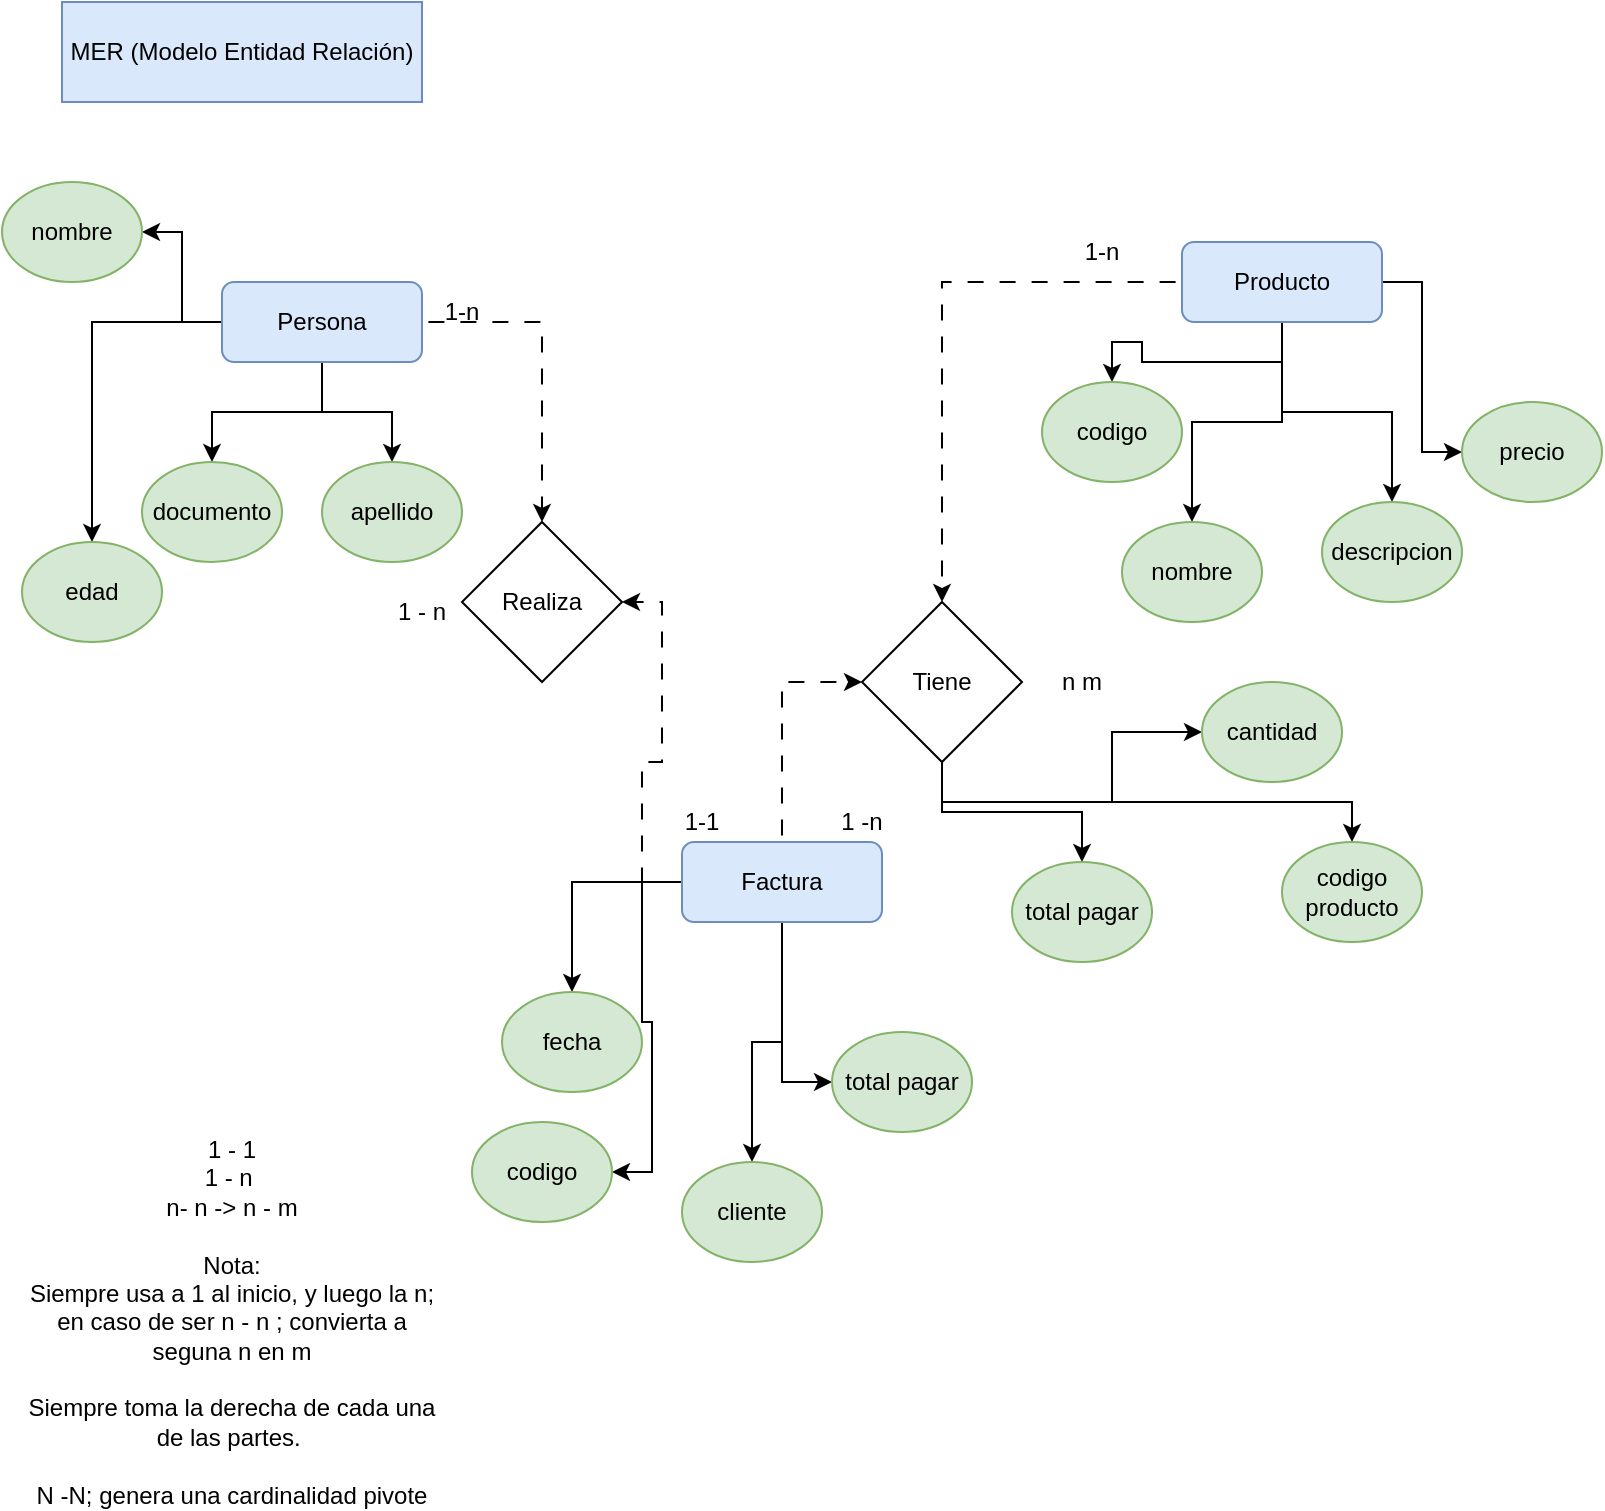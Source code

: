 <mxfile version="28.1.0">
  <diagram id="BtiC4wk0ZQQSJnXzYJDk" name="Página-1">
    <mxGraphModel dx="1097" dy="693" grid="1" gridSize="10" guides="1" tooltips="1" connect="1" arrows="1" fold="1" page="1" pageScale="1" pageWidth="850" pageHeight="1100" math="0" shadow="0">
      <root>
        <mxCell id="0" />
        <mxCell id="1" parent="0" />
        <mxCell id="W_ts69IYHslcQruZLMYk-1" value="MER (Modelo Entidad Relación)" style="text;html=1;align=center;verticalAlign=middle;whiteSpace=wrap;rounded=0;fillColor=#dae8fc;strokeColor=#6c8ebf;" vertex="1" parent="1">
          <mxGeometry x="40" y="30" width="180" height="50" as="geometry" />
        </mxCell>
        <mxCell id="W_ts69IYHslcQruZLMYk-5" value="" style="edgeStyle=orthogonalEdgeStyle;rounded=0;orthogonalLoop=1;jettySize=auto;html=1;" edge="1" parent="1" source="W_ts69IYHslcQruZLMYk-2" target="W_ts69IYHslcQruZLMYk-4">
          <mxGeometry relative="1" as="geometry" />
        </mxCell>
        <mxCell id="W_ts69IYHslcQruZLMYk-9" style="edgeStyle=orthogonalEdgeStyle;rounded=0;orthogonalLoop=1;jettySize=auto;html=1;" edge="1" parent="1" source="W_ts69IYHslcQruZLMYk-2" target="W_ts69IYHslcQruZLMYk-8">
          <mxGeometry relative="1" as="geometry" />
        </mxCell>
        <mxCell id="W_ts69IYHslcQruZLMYk-10" style="edgeStyle=orthogonalEdgeStyle;rounded=0;orthogonalLoop=1;jettySize=auto;html=1;" edge="1" parent="1" source="W_ts69IYHslcQruZLMYk-2" target="W_ts69IYHslcQruZLMYk-7">
          <mxGeometry relative="1" as="geometry" />
        </mxCell>
        <mxCell id="W_ts69IYHslcQruZLMYk-11" style="edgeStyle=orthogonalEdgeStyle;rounded=0;orthogonalLoop=1;jettySize=auto;html=1;" edge="1" parent="1" source="W_ts69IYHslcQruZLMYk-2" target="W_ts69IYHslcQruZLMYk-6">
          <mxGeometry relative="1" as="geometry" />
        </mxCell>
        <mxCell id="W_ts69IYHslcQruZLMYk-34" style="edgeStyle=orthogonalEdgeStyle;rounded=0;orthogonalLoop=1;jettySize=auto;html=1;flowAnimation=1;" edge="1" parent="1" source="W_ts69IYHslcQruZLMYk-2" target="W_ts69IYHslcQruZLMYk-32">
          <mxGeometry relative="1" as="geometry" />
        </mxCell>
        <mxCell id="W_ts69IYHslcQruZLMYk-2" value="Persona" style="rounded=1;whiteSpace=wrap;html=1;fillColor=#dae8fc;strokeColor=#6c8ebf;" vertex="1" parent="1">
          <mxGeometry x="120" y="170" width="100" height="40" as="geometry" />
        </mxCell>
        <mxCell id="W_ts69IYHslcQruZLMYk-4" value="nombre" style="ellipse;whiteSpace=wrap;html=1;rounded=1;fillColor=#d5e8d4;strokeColor=#82b366;" vertex="1" parent="1">
          <mxGeometry x="10" y="120" width="70" height="50" as="geometry" />
        </mxCell>
        <mxCell id="W_ts69IYHslcQruZLMYk-6" value="documento" style="ellipse;whiteSpace=wrap;html=1;rounded=1;fillColor=#d5e8d4;strokeColor=#82b366;" vertex="1" parent="1">
          <mxGeometry x="80" y="260" width="70" height="50" as="geometry" />
        </mxCell>
        <mxCell id="W_ts69IYHslcQruZLMYk-7" value="apellido" style="ellipse;whiteSpace=wrap;html=1;rounded=1;fillColor=#d5e8d4;strokeColor=#82b366;" vertex="1" parent="1">
          <mxGeometry x="170" y="260" width="70" height="50" as="geometry" />
        </mxCell>
        <mxCell id="W_ts69IYHslcQruZLMYk-8" value="edad" style="ellipse;whiteSpace=wrap;html=1;rounded=1;fillColor=#d5e8d4;strokeColor=#82b366;" vertex="1" parent="1">
          <mxGeometry x="20" y="300" width="70" height="50" as="geometry" />
        </mxCell>
        <mxCell id="W_ts69IYHslcQruZLMYk-17" style="edgeStyle=orthogonalEdgeStyle;rounded=0;orthogonalLoop=1;jettySize=auto;html=1;" edge="1" parent="1" source="W_ts69IYHslcQruZLMYk-12" target="W_ts69IYHslcQruZLMYk-13">
          <mxGeometry relative="1" as="geometry" />
        </mxCell>
        <mxCell id="W_ts69IYHslcQruZLMYk-18" style="edgeStyle=orthogonalEdgeStyle;rounded=0;orthogonalLoop=1;jettySize=auto;html=1;" edge="1" parent="1" source="W_ts69IYHslcQruZLMYk-12" target="W_ts69IYHslcQruZLMYk-14">
          <mxGeometry relative="1" as="geometry" />
        </mxCell>
        <mxCell id="W_ts69IYHslcQruZLMYk-19" style="edgeStyle=orthogonalEdgeStyle;rounded=0;orthogonalLoop=1;jettySize=auto;html=1;" edge="1" parent="1" source="W_ts69IYHslcQruZLMYk-12" target="W_ts69IYHslcQruZLMYk-16">
          <mxGeometry relative="1" as="geometry" />
        </mxCell>
        <mxCell id="W_ts69IYHslcQruZLMYk-20" style="edgeStyle=orthogonalEdgeStyle;rounded=0;orthogonalLoop=1;jettySize=auto;html=1;entryX=0;entryY=0.5;entryDx=0;entryDy=0;" edge="1" parent="1" source="W_ts69IYHslcQruZLMYk-12" target="W_ts69IYHslcQruZLMYk-15">
          <mxGeometry relative="1" as="geometry" />
        </mxCell>
        <mxCell id="W_ts69IYHslcQruZLMYk-41" style="edgeStyle=orthogonalEdgeStyle;rounded=0;orthogonalLoop=1;jettySize=auto;html=1;entryX=0.5;entryY=0;entryDx=0;entryDy=0;flowAnimation=1;" edge="1" parent="1" source="W_ts69IYHslcQruZLMYk-12" target="W_ts69IYHslcQruZLMYk-40">
          <mxGeometry relative="1" as="geometry" />
        </mxCell>
        <mxCell id="W_ts69IYHslcQruZLMYk-12" value="Producto" style="rounded=1;whiteSpace=wrap;html=1;fillColor=#dae8fc;strokeColor=#6c8ebf;" vertex="1" parent="1">
          <mxGeometry x="600" y="150" width="100" height="40" as="geometry" />
        </mxCell>
        <mxCell id="W_ts69IYHslcQruZLMYk-13" value="codigo" style="ellipse;whiteSpace=wrap;html=1;rounded=1;fillColor=#d5e8d4;strokeColor=#82b366;" vertex="1" parent="1">
          <mxGeometry x="530" y="220" width="70" height="50" as="geometry" />
        </mxCell>
        <mxCell id="W_ts69IYHslcQruZLMYk-14" value="nombre" style="ellipse;whiteSpace=wrap;html=1;rounded=1;fillColor=#d5e8d4;strokeColor=#82b366;" vertex="1" parent="1">
          <mxGeometry x="570" y="290" width="70" height="50" as="geometry" />
        </mxCell>
        <mxCell id="W_ts69IYHslcQruZLMYk-15" value="precio" style="ellipse;whiteSpace=wrap;html=1;rounded=1;fillColor=#d5e8d4;strokeColor=#82b366;" vertex="1" parent="1">
          <mxGeometry x="740" y="230" width="70" height="50" as="geometry" />
        </mxCell>
        <mxCell id="W_ts69IYHslcQruZLMYk-16" value="descripcion" style="ellipse;whiteSpace=wrap;html=1;rounded=1;fillColor=#d5e8d4;strokeColor=#82b366;" vertex="1" parent="1">
          <mxGeometry x="670" y="280" width="70" height="50" as="geometry" />
        </mxCell>
        <mxCell id="W_ts69IYHslcQruZLMYk-21" style="edgeStyle=orthogonalEdgeStyle;rounded=0;orthogonalLoop=1;jettySize=auto;html=1;" edge="1" parent="1" source="W_ts69IYHslcQruZLMYk-25" target="W_ts69IYHslcQruZLMYk-26">
          <mxGeometry relative="1" as="geometry" />
        </mxCell>
        <mxCell id="W_ts69IYHslcQruZLMYk-22" style="edgeStyle=orthogonalEdgeStyle;rounded=0;orthogonalLoop=1;jettySize=auto;html=1;" edge="1" parent="1" source="W_ts69IYHslcQruZLMYk-25" target="W_ts69IYHslcQruZLMYk-27">
          <mxGeometry relative="1" as="geometry" />
        </mxCell>
        <mxCell id="W_ts69IYHslcQruZLMYk-23" style="edgeStyle=orthogonalEdgeStyle;rounded=0;orthogonalLoop=1;jettySize=auto;html=1;exitX=0.5;exitY=1;exitDx=0;exitDy=0;" edge="1" parent="1" source="W_ts69IYHslcQruZLMYk-40" target="W_ts69IYHslcQruZLMYk-29">
          <mxGeometry relative="1" as="geometry" />
        </mxCell>
        <mxCell id="W_ts69IYHslcQruZLMYk-24" style="edgeStyle=orthogonalEdgeStyle;rounded=0;orthogonalLoop=1;jettySize=auto;html=1;entryX=0;entryY=0.5;entryDx=0;entryDy=0;exitX=0.5;exitY=1;exitDx=0;exitDy=0;" edge="1" parent="1" source="W_ts69IYHslcQruZLMYk-40" target="W_ts69IYHslcQruZLMYk-28">
          <mxGeometry relative="1" as="geometry" />
        </mxCell>
        <mxCell id="W_ts69IYHslcQruZLMYk-31" style="edgeStyle=orthogonalEdgeStyle;rounded=0;orthogonalLoop=1;jettySize=auto;html=1;entryX=0;entryY=0.5;entryDx=0;entryDy=0;" edge="1" parent="1" source="W_ts69IYHslcQruZLMYk-25" target="W_ts69IYHslcQruZLMYk-30">
          <mxGeometry relative="1" as="geometry" />
        </mxCell>
        <mxCell id="W_ts69IYHslcQruZLMYk-35" style="edgeStyle=orthogonalEdgeStyle;rounded=0;orthogonalLoop=1;jettySize=auto;html=1;entryX=1;entryY=0.5;entryDx=0;entryDy=0;flowAnimation=1;" edge="1" parent="1" source="W_ts69IYHslcQruZLMYk-25" target="W_ts69IYHslcQruZLMYk-32">
          <mxGeometry relative="1" as="geometry" />
        </mxCell>
        <mxCell id="W_ts69IYHslcQruZLMYk-42" style="edgeStyle=orthogonalEdgeStyle;rounded=0;orthogonalLoop=1;jettySize=auto;html=1;entryX=0;entryY=0.5;entryDx=0;entryDy=0;flowAnimation=1;" edge="1" parent="1" source="W_ts69IYHslcQruZLMYk-25" target="W_ts69IYHslcQruZLMYk-40">
          <mxGeometry relative="1" as="geometry" />
        </mxCell>
        <mxCell id="W_ts69IYHslcQruZLMYk-49" style="edgeStyle=orthogonalEdgeStyle;rounded=0;orthogonalLoop=1;jettySize=auto;html=1;entryX=1;entryY=0.5;entryDx=0;entryDy=0;" edge="1" parent="1" source="W_ts69IYHslcQruZLMYk-25" target="W_ts69IYHslcQruZLMYk-48">
          <mxGeometry relative="1" as="geometry" />
        </mxCell>
        <mxCell id="W_ts69IYHslcQruZLMYk-25" value="Factura" style="rounded=1;whiteSpace=wrap;html=1;fillColor=#dae8fc;strokeColor=#6c8ebf;" vertex="1" parent="1">
          <mxGeometry x="350" y="450" width="100" height="40" as="geometry" />
        </mxCell>
        <mxCell id="W_ts69IYHslcQruZLMYk-26" value="fecha" style="ellipse;whiteSpace=wrap;html=1;rounded=1;fillColor=#d5e8d4;strokeColor=#82b366;" vertex="1" parent="1">
          <mxGeometry x="260" y="525" width="70" height="50" as="geometry" />
        </mxCell>
        <mxCell id="W_ts69IYHslcQruZLMYk-27" value="cliente" style="ellipse;whiteSpace=wrap;html=1;rounded=1;fillColor=#d5e8d4;strokeColor=#82b366;" vertex="1" parent="1">
          <mxGeometry x="350" y="610" width="70" height="50" as="geometry" />
        </mxCell>
        <mxCell id="W_ts69IYHslcQruZLMYk-28" value="cantidad" style="ellipse;whiteSpace=wrap;html=1;rounded=1;fillColor=#d5e8d4;strokeColor=#82b366;" vertex="1" parent="1">
          <mxGeometry x="610" y="370" width="70" height="50" as="geometry" />
        </mxCell>
        <mxCell id="W_ts69IYHslcQruZLMYk-29" value="codigo producto" style="ellipse;whiteSpace=wrap;html=1;rounded=1;fillColor=#d5e8d4;strokeColor=#82b366;" vertex="1" parent="1">
          <mxGeometry x="650" y="450" width="70" height="50" as="geometry" />
        </mxCell>
        <mxCell id="W_ts69IYHslcQruZLMYk-30" value="total pagar" style="ellipse;whiteSpace=wrap;html=1;rounded=1;fillColor=#d5e8d4;strokeColor=#82b366;" vertex="1" parent="1">
          <mxGeometry x="425" y="545" width="70" height="50" as="geometry" />
        </mxCell>
        <mxCell id="W_ts69IYHslcQruZLMYk-32" value="Realiza" style="rhombus;whiteSpace=wrap;html=1;" vertex="1" parent="1">
          <mxGeometry x="240" y="290" width="80" height="80" as="geometry" />
        </mxCell>
        <mxCell id="W_ts69IYHslcQruZLMYk-36" value="1-n" style="text;html=1;align=center;verticalAlign=middle;whiteSpace=wrap;rounded=0;" vertex="1" parent="1">
          <mxGeometry x="210" y="170" width="60" height="30" as="geometry" />
        </mxCell>
        <mxCell id="W_ts69IYHslcQruZLMYk-37" value="1 - 1&lt;div&gt;1 - n&amp;nbsp;&lt;/div&gt;&lt;div&gt;n- n -&amp;gt; n - m&lt;/div&gt;&lt;div&gt;&lt;br&gt;&lt;/div&gt;&lt;div&gt;Nota:&lt;/div&gt;&lt;div&gt;Siempre usa a 1 al inicio, y luego la n; en caso de ser n - n ; convierta a seguna n en m&lt;/div&gt;&lt;div&gt;&lt;br&gt;&lt;/div&gt;&lt;div&gt;Siempre toma la derecha de cada una de las partes.&amp;nbsp;&lt;/div&gt;&lt;div&gt;&lt;br&gt;&lt;/div&gt;&lt;div&gt;N -N; genera una cardinalidad pivote&lt;/div&gt;" style="text;html=1;align=center;verticalAlign=middle;whiteSpace=wrap;rounded=0;" vertex="1" parent="1">
          <mxGeometry x="20" y="630" width="210" height="120" as="geometry" />
        </mxCell>
        <mxCell id="W_ts69IYHslcQruZLMYk-38" value="1-1" style="text;html=1;align=center;verticalAlign=middle;whiteSpace=wrap;rounded=0;" vertex="1" parent="1">
          <mxGeometry x="330" y="425" width="60" height="30" as="geometry" />
        </mxCell>
        <mxCell id="W_ts69IYHslcQruZLMYk-39" value="1 - n" style="text;html=1;align=center;verticalAlign=middle;whiteSpace=wrap;rounded=0;" vertex="1" parent="1">
          <mxGeometry x="190" y="320" width="60" height="30" as="geometry" />
        </mxCell>
        <mxCell id="W_ts69IYHslcQruZLMYk-47" style="edgeStyle=orthogonalEdgeStyle;rounded=0;orthogonalLoop=1;jettySize=auto;html=1;" edge="1" parent="1" source="W_ts69IYHslcQruZLMYk-40" target="W_ts69IYHslcQruZLMYk-46">
          <mxGeometry relative="1" as="geometry" />
        </mxCell>
        <mxCell id="W_ts69IYHslcQruZLMYk-40" value="Tiene" style="rhombus;whiteSpace=wrap;html=1;" vertex="1" parent="1">
          <mxGeometry x="440" y="330" width="80" height="80" as="geometry" />
        </mxCell>
        <mxCell id="W_ts69IYHslcQruZLMYk-43" value="1 -n" style="text;html=1;align=center;verticalAlign=middle;whiteSpace=wrap;rounded=0;" vertex="1" parent="1">
          <mxGeometry x="410" y="425" width="60" height="30" as="geometry" />
        </mxCell>
        <mxCell id="W_ts69IYHslcQruZLMYk-44" value="1-n" style="text;html=1;align=center;verticalAlign=middle;whiteSpace=wrap;rounded=0;" vertex="1" parent="1">
          <mxGeometry x="530" y="140" width="60" height="30" as="geometry" />
        </mxCell>
        <mxCell id="W_ts69IYHslcQruZLMYk-45" value="n m" style="text;html=1;align=center;verticalAlign=middle;whiteSpace=wrap;rounded=0;" vertex="1" parent="1">
          <mxGeometry x="520" y="355" width="60" height="30" as="geometry" />
        </mxCell>
        <mxCell id="W_ts69IYHslcQruZLMYk-46" value="total pagar" style="ellipse;whiteSpace=wrap;html=1;rounded=1;fillColor=#d5e8d4;strokeColor=#82b366;" vertex="1" parent="1">
          <mxGeometry x="515" y="460" width="70" height="50" as="geometry" />
        </mxCell>
        <mxCell id="W_ts69IYHslcQruZLMYk-48" value="codigo" style="ellipse;whiteSpace=wrap;html=1;rounded=1;fillColor=#d5e8d4;strokeColor=#82b366;" vertex="1" parent="1">
          <mxGeometry x="245" y="590" width="70" height="50" as="geometry" />
        </mxCell>
      </root>
    </mxGraphModel>
  </diagram>
</mxfile>
